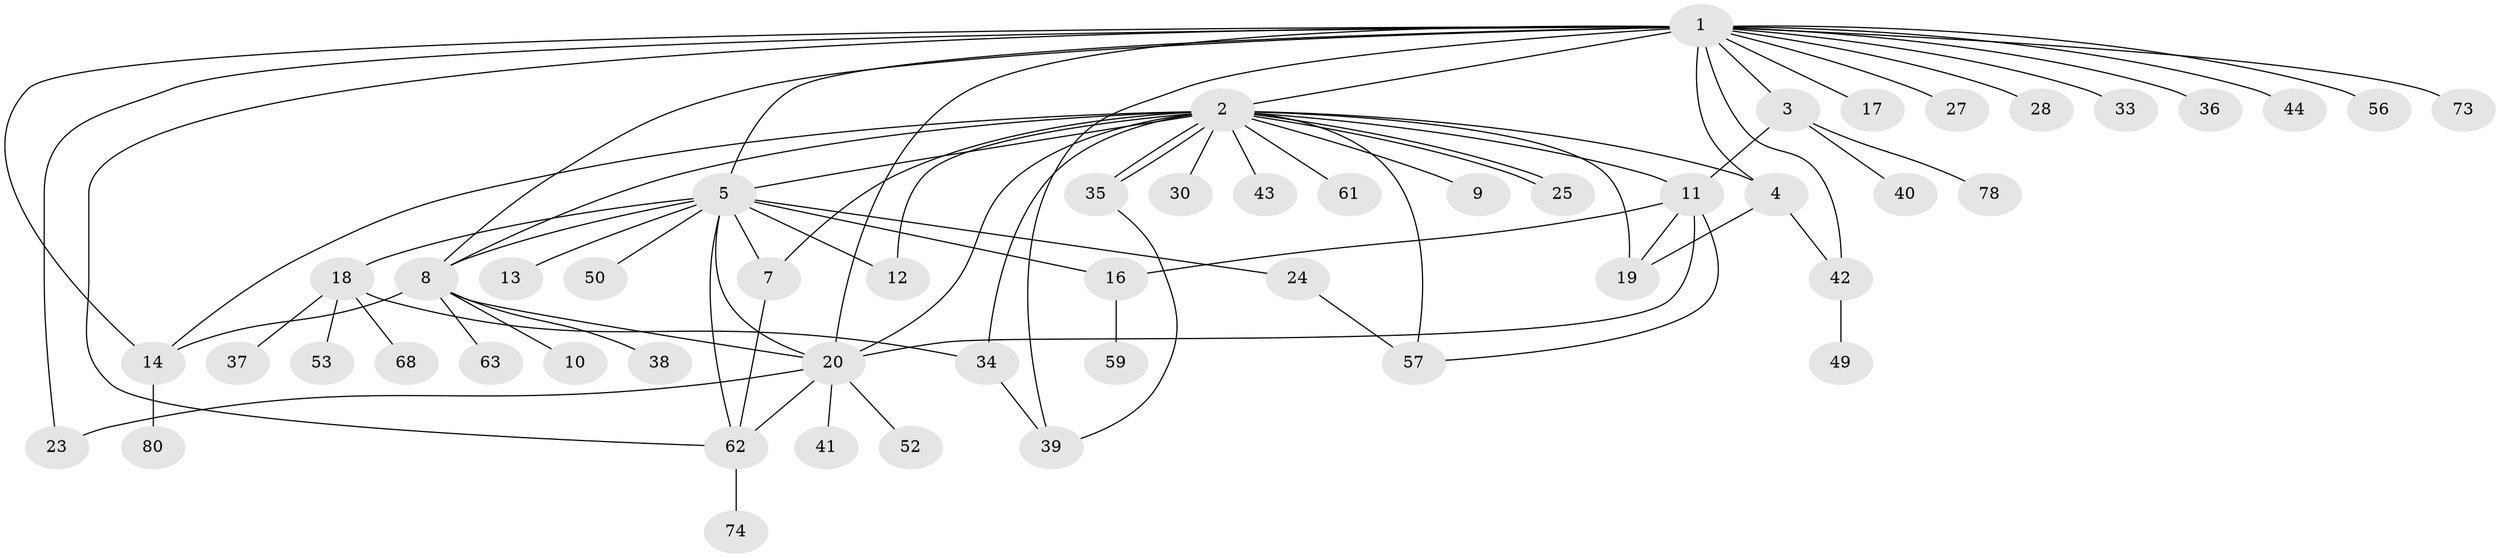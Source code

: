 // original degree distribution, {18: 0.011764705882352941, 22: 0.011764705882352941, 4: 0.10588235294117647, 11: 0.011764705882352941, 1: 0.47058823529411764, 2: 0.21176470588235294, 9: 0.011764705882352941, 8: 0.011764705882352941, 7: 0.011764705882352941, 3: 0.10588235294117647, 5: 0.023529411764705882, 10: 0.011764705882352941}
// Generated by graph-tools (version 1.1) at 2025/18/03/04/25 18:18:24]
// undirected, 51 vertices, 78 edges
graph export_dot {
graph [start="1"]
  node [color=gray90,style=filled];
  1 [super="+15+6"];
  2;
  3;
  4;
  5 [super="+29"];
  7 [super="+46"];
  8;
  9;
  10;
  11 [super="+51+48+85"];
  12;
  13;
  14;
  16;
  17;
  18;
  19 [super="+26"];
  20 [super="+22"];
  23 [super="+65"];
  24;
  25;
  27;
  28;
  30;
  33;
  34 [super="+83"];
  35 [super="+54"];
  36;
  37;
  38;
  39;
  40;
  41;
  42 [super="+45+81+47"];
  43;
  44 [super="+55"];
  49;
  50;
  52;
  53;
  56;
  57 [super="+72"];
  59;
  61;
  62 [super="+69+70"];
  63;
  68;
  73;
  74;
  78;
  80;
  1 -- 2 [weight=2];
  1 -- 3;
  1 -- 4;
  1 -- 8 [weight=2];
  1 -- 17;
  1 -- 28;
  1 -- 33;
  1 -- 36;
  1 -- 39;
  1 -- 44;
  1 -- 56;
  1 -- 62;
  1 -- 73;
  1 -- 42 [weight=2];
  1 -- 20;
  1 -- 5;
  1 -- 23;
  1 -- 27;
  1 -- 14;
  2 -- 4;
  2 -- 5;
  2 -- 8;
  2 -- 9;
  2 -- 11;
  2 -- 12;
  2 -- 14;
  2 -- 20 [weight=2];
  2 -- 25;
  2 -- 25;
  2 -- 30;
  2 -- 34;
  2 -- 35;
  2 -- 35;
  2 -- 43;
  2 -- 57;
  2 -- 61;
  2 -- 19;
  2 -- 7;
  3 -- 11;
  3 -- 40;
  3 -- 78;
  4 -- 42;
  4 -- 19;
  5 -- 7;
  5 -- 8;
  5 -- 12;
  5 -- 13;
  5 -- 18;
  5 -- 24;
  5 -- 50;
  5 -- 62;
  5 -- 20;
  5 -- 16;
  7 -- 62;
  8 -- 10;
  8 -- 14;
  8 -- 38;
  8 -- 63;
  8 -- 20;
  11 -- 16;
  11 -- 19;
  11 -- 57;
  11 -- 20;
  14 -- 80;
  16 -- 59;
  18 -- 37;
  18 -- 53;
  18 -- 68;
  18 -- 34;
  20 -- 41;
  20 -- 52;
  20 -- 23;
  20 -- 62;
  24 -- 57;
  34 -- 39;
  35 -- 39;
  42 -- 49;
  62 -- 74;
}
